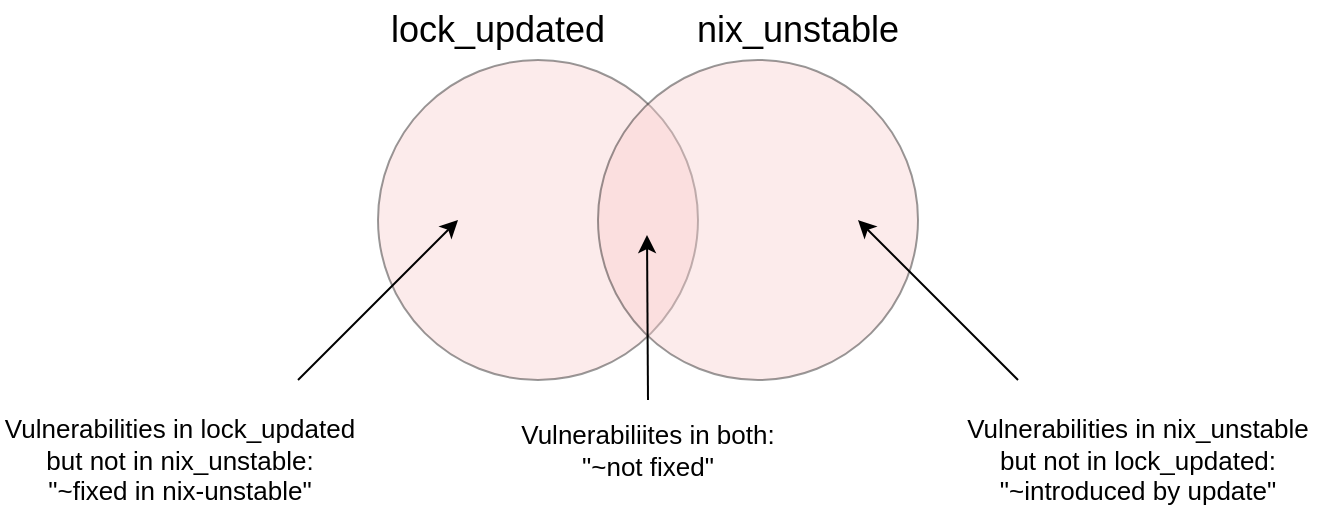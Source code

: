 <mxfile version="21.7.2" type="device">
  <diagram name="Page-1" id="HdaGxHlB1xQAiQaXo_UU">
    <mxGraphModel dx="1391" dy="1468" grid="1" gridSize="10" guides="1" tooltips="1" connect="1" arrows="1" fold="1" page="1" pageScale="1" pageWidth="850" pageHeight="1100" math="0" shadow="0">
      <root>
        <mxCell id="0" />
        <mxCell id="1" parent="0" />
        <mxCell id="5uz13Aay6R-MT0YAYzjq-1" value="" style="ellipse;whiteSpace=wrap;html=1;aspect=fixed;fillColor=#f8cecc;strokeColor=#000000;textOpacity=80;opacity=40;" parent="1" vertex="1">
          <mxGeometry x="280" y="160" width="160" height="160" as="geometry" />
        </mxCell>
        <mxCell id="5uz13Aay6R-MT0YAYzjq-2" value="" style="ellipse;whiteSpace=wrap;html=1;aspect=fixed;fillColor=#f8cecc;strokeColor=#000000;opacity=40;strokeWidth=1;" parent="1" vertex="1">
          <mxGeometry x="390" y="160" width="160" height="160" as="geometry" />
        </mxCell>
        <mxCell id="5uz13Aay6R-MT0YAYzjq-4" value="lock_updated" style="text;html=1;strokeColor=none;fillColor=none;align=center;verticalAlign=middle;whiteSpace=wrap;rounded=0;fontSize=18;" parent="1" vertex="1">
          <mxGeometry x="310" y="130" width="60" height="30" as="geometry" />
        </mxCell>
        <mxCell id="5uz13Aay6R-MT0YAYzjq-5" value="" style="endArrow=classic;html=1;rounded=0;" parent="1" edge="1">
          <mxGeometry width="50" height="50" relative="1" as="geometry">
            <mxPoint x="415" y="330" as="sourcePoint" />
            <mxPoint x="414.5" y="247.5" as="targetPoint" />
          </mxGeometry>
        </mxCell>
        <mxCell id="5uz13Aay6R-MT0YAYzjq-7" value="Vulnerabiliites in both:&lt;br style=&quot;font-size: 13px;&quot;&gt;&quot;~not fixed&quot;" style="text;html=1;strokeColor=none;fillColor=none;align=center;verticalAlign=middle;whiteSpace=wrap;rounded=0;fontSize=13;" parent="1" vertex="1">
          <mxGeometry x="350" y="340" width="130" height="30" as="geometry" />
        </mxCell>
        <mxCell id="5uz13Aay6R-MT0YAYzjq-8" value="" style="endArrow=classic;html=1;rounded=0;" parent="1" edge="1">
          <mxGeometry width="50" height="50" relative="1" as="geometry">
            <mxPoint x="240" y="320" as="sourcePoint" />
            <mxPoint x="320" y="240" as="targetPoint" />
          </mxGeometry>
        </mxCell>
        <mxCell id="5uz13Aay6R-MT0YAYzjq-9" value="Vulnerabilities in lock_updated but not in nix_unstable:&lt;br style=&quot;font-size: 13px;&quot;&gt;&quot;~fixed in nix-unstable&quot;" style="text;html=1;strokeColor=none;fillColor=none;align=center;verticalAlign=middle;whiteSpace=wrap;rounded=0;fontSize=13;" parent="1" vertex="1">
          <mxGeometry x="91" y="340" width="180" height="40" as="geometry" />
        </mxCell>
        <mxCell id="5uz13Aay6R-MT0YAYzjq-11" value="" style="endArrow=classic;html=1;rounded=0;" parent="1" edge="1">
          <mxGeometry width="50" height="50" relative="1" as="geometry">
            <mxPoint x="600" y="320" as="sourcePoint" />
            <mxPoint x="520" y="240" as="targetPoint" />
          </mxGeometry>
        </mxCell>
        <mxCell id="5uz13Aay6R-MT0YAYzjq-12" value="Vulnerabilities in nix_unstable but not in lock_updated:&lt;br style=&quot;font-size: 13px;&quot;&gt;&quot;~introduced by update&quot;" style="text;html=1;strokeColor=none;fillColor=none;align=center;verticalAlign=middle;whiteSpace=wrap;rounded=0;fontSize=13;" parent="1" vertex="1">
          <mxGeometry x="570" y="340" width="180" height="40" as="geometry" />
        </mxCell>
        <mxCell id="5uz13Aay6R-MT0YAYzjq-13" value="nix_unstable" style="text;html=1;strokeColor=none;fillColor=none;align=center;verticalAlign=middle;whiteSpace=wrap;rounded=0;fontSize=18;" parent="1" vertex="1">
          <mxGeometry x="425" y="130" width="130" height="30" as="geometry" />
        </mxCell>
      </root>
    </mxGraphModel>
  </diagram>
</mxfile>
